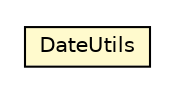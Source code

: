 #!/usr/local/bin/dot
#
# Class diagram 
# Generated by UMLGraph version R5_6_6-8-g8d7759 (http://www.umlgraph.org/)
#

digraph G {
	edge [fontname="Helvetica",fontsize=10,labelfontname="Helvetica",labelfontsize=10];
	node [fontname="Helvetica",fontsize=10,shape=plaintext];
	nodesep=0.25;
	ranksep=0.5;
	// org.dayatang.utils.DateUtils
	c143 [label=<<table title="org.dayatang.utils.DateUtils" border="0" cellborder="1" cellspacing="0" cellpadding="2" port="p" bgcolor="lemonChiffon" href="./DateUtils.html">
		<tr><td><table border="0" cellspacing="0" cellpadding="1">
<tr><td align="center" balign="center"> DateUtils </td></tr>
		</table></td></tr>
		</table>>, URL="./DateUtils.html", fontname="Helvetica", fontcolor="black", fontsize=10.0];
}

